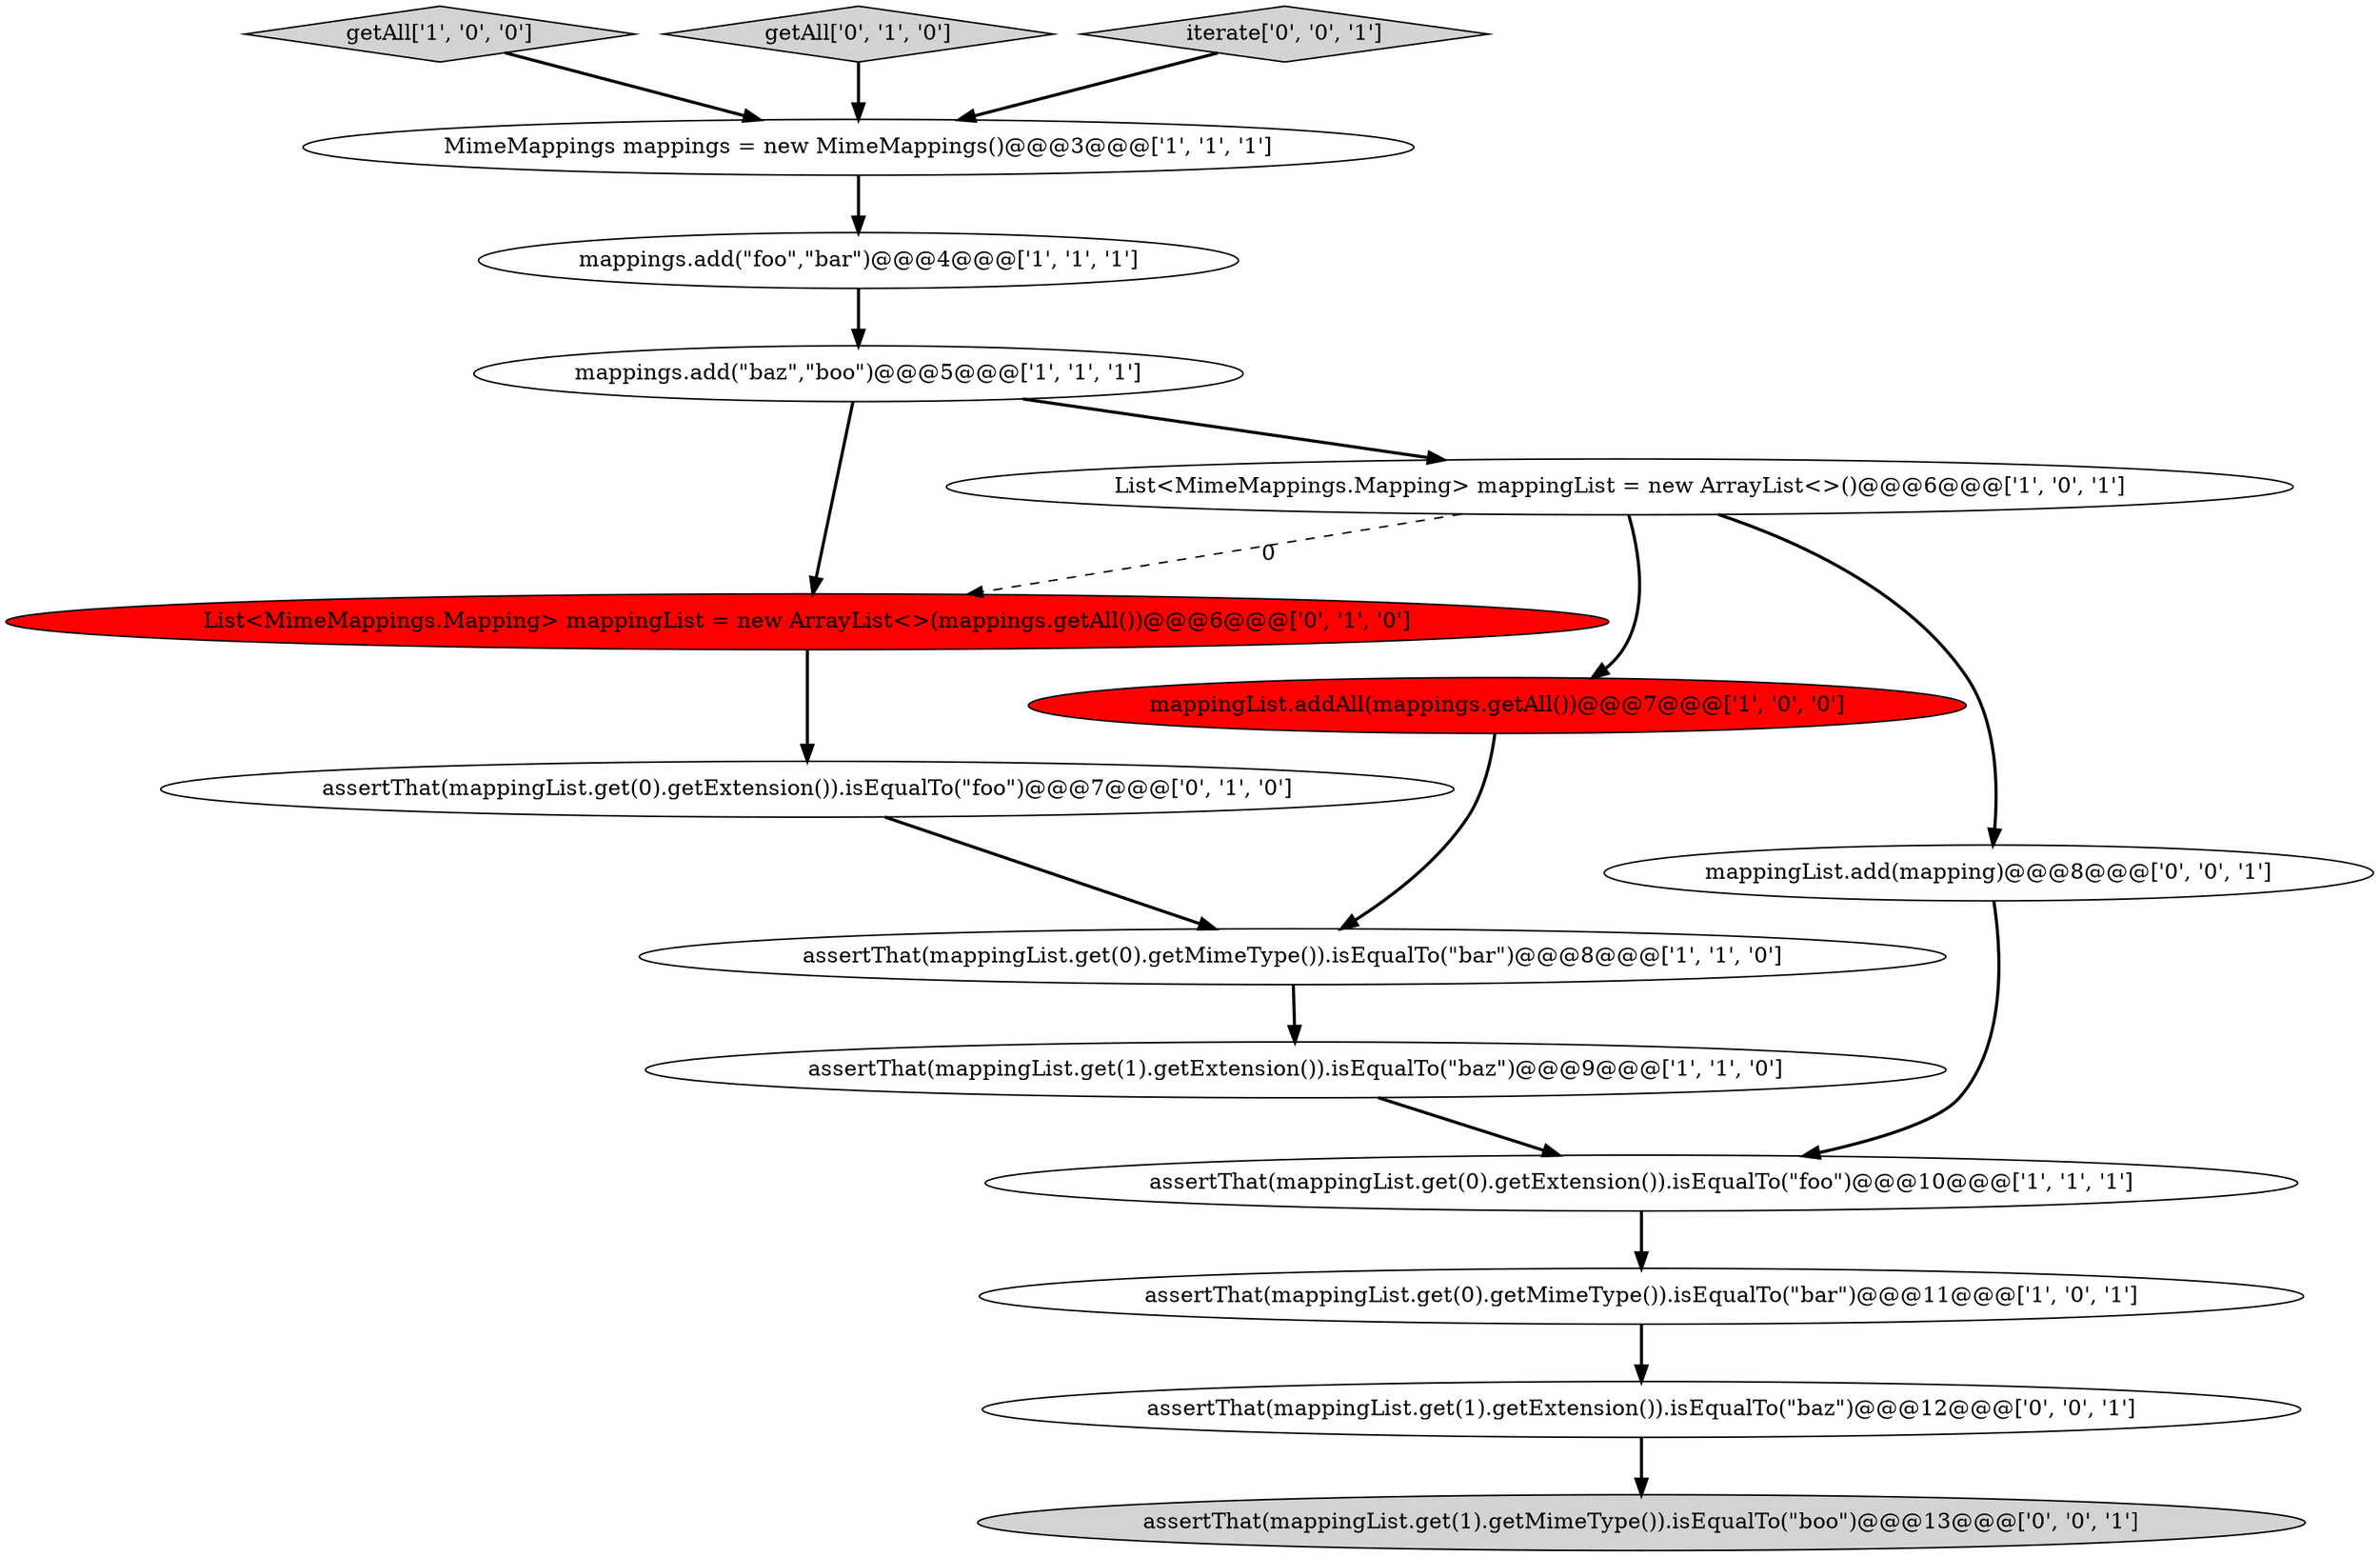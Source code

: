 digraph {
7 [style = filled, label = "mappingList.addAll(mappings.getAll())@@@7@@@['1', '0', '0']", fillcolor = red, shape = ellipse image = "AAA1AAABBB1BBB"];
0 [style = filled, label = "getAll['1', '0', '0']", fillcolor = lightgray, shape = diamond image = "AAA0AAABBB1BBB"];
1 [style = filled, label = "assertThat(mappingList.get(0).getExtension()).isEqualTo(\"foo\")@@@10@@@['1', '1', '1']", fillcolor = white, shape = ellipse image = "AAA0AAABBB1BBB"];
10 [style = filled, label = "List<MimeMappings.Mapping> mappingList = new ArrayList<>(mappings.getAll())@@@6@@@['0', '1', '0']", fillcolor = red, shape = ellipse image = "AAA1AAABBB2BBB"];
3 [style = filled, label = "mappings.add(\"baz\",\"boo\")@@@5@@@['1', '1', '1']", fillcolor = white, shape = ellipse image = "AAA0AAABBB1BBB"];
2 [style = filled, label = "mappings.add(\"foo\",\"bar\")@@@4@@@['1', '1', '1']", fillcolor = white, shape = ellipse image = "AAA0AAABBB1BBB"];
12 [style = filled, label = "getAll['0', '1', '0']", fillcolor = lightgray, shape = diamond image = "AAA0AAABBB2BBB"];
13 [style = filled, label = "iterate['0', '0', '1']", fillcolor = lightgray, shape = diamond image = "AAA0AAABBB3BBB"];
11 [style = filled, label = "assertThat(mappingList.get(0).getExtension()).isEqualTo(\"foo\")@@@7@@@['0', '1', '0']", fillcolor = white, shape = ellipse image = "AAA0AAABBB2BBB"];
8 [style = filled, label = "MimeMappings mappings = new MimeMappings()@@@3@@@['1', '1', '1']", fillcolor = white, shape = ellipse image = "AAA0AAABBB1BBB"];
9 [style = filled, label = "assertThat(mappingList.get(0).getMimeType()).isEqualTo(\"bar\")@@@11@@@['1', '0', '1']", fillcolor = white, shape = ellipse image = "AAA0AAABBB1BBB"];
6 [style = filled, label = "List<MimeMappings.Mapping> mappingList = new ArrayList<>()@@@6@@@['1', '0', '1']", fillcolor = white, shape = ellipse image = "AAA0AAABBB1BBB"];
16 [style = filled, label = "assertThat(mappingList.get(1).getMimeType()).isEqualTo(\"boo\")@@@13@@@['0', '0', '1']", fillcolor = lightgray, shape = ellipse image = "AAA0AAABBB3BBB"];
15 [style = filled, label = "assertThat(mappingList.get(1).getExtension()).isEqualTo(\"baz\")@@@12@@@['0', '0', '1']", fillcolor = white, shape = ellipse image = "AAA0AAABBB3BBB"];
5 [style = filled, label = "assertThat(mappingList.get(0).getMimeType()).isEqualTo(\"bar\")@@@8@@@['1', '1', '0']", fillcolor = white, shape = ellipse image = "AAA0AAABBB1BBB"];
14 [style = filled, label = "mappingList.add(mapping)@@@8@@@['0', '0', '1']", fillcolor = white, shape = ellipse image = "AAA0AAABBB3BBB"];
4 [style = filled, label = "assertThat(mappingList.get(1).getExtension()).isEqualTo(\"baz\")@@@9@@@['1', '1', '0']", fillcolor = white, shape = ellipse image = "AAA0AAABBB1BBB"];
6->14 [style = bold, label=""];
3->10 [style = bold, label=""];
3->6 [style = bold, label=""];
11->5 [style = bold, label=""];
7->5 [style = bold, label=""];
4->1 [style = bold, label=""];
1->9 [style = bold, label=""];
6->10 [style = dashed, label="0"];
13->8 [style = bold, label=""];
6->7 [style = bold, label=""];
8->2 [style = bold, label=""];
15->16 [style = bold, label=""];
12->8 [style = bold, label=""];
9->15 [style = bold, label=""];
5->4 [style = bold, label=""];
2->3 [style = bold, label=""];
14->1 [style = bold, label=""];
0->8 [style = bold, label=""];
10->11 [style = bold, label=""];
}
